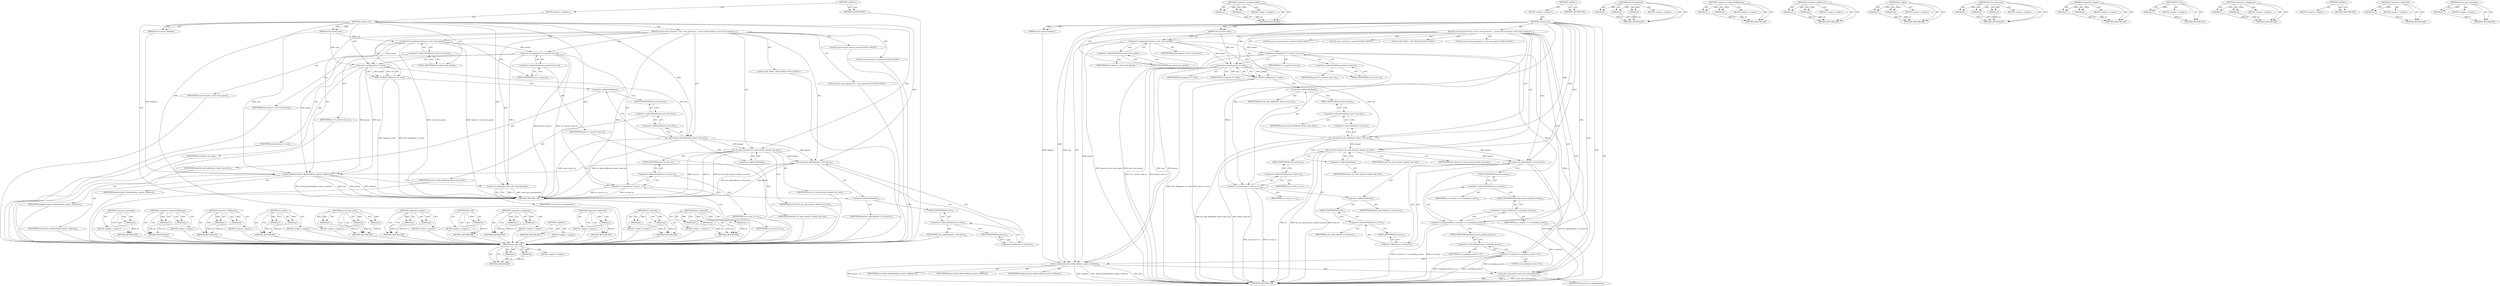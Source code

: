 digraph "touch_mnt_namespace" {
vulnerable_101 [label=<(METHOD,list_add_tail)>];
vulnerable_102 [label=<(PARAM,p1)>];
vulnerable_103 [label=<(PARAM,p2)>];
vulnerable_104 [label=<(BLOCK,&lt;empty&gt;,&lt;empty&gt;)>];
vulnerable_105 [label=<(METHOD_RETURN,ANY)>];
vulnerable_126 [label=<(METHOD,attach_shadowed)>];
vulnerable_127 [label=<(PARAM,p1)>];
vulnerable_128 [label=<(PARAM,p2)>];
vulnerable_129 [label=<(PARAM,p3)>];
vulnerable_130 [label=<(BLOCK,&lt;empty&gt;,&lt;empty&gt;)>];
vulnerable_131 [label=<(METHOD_RETURN,ANY)>];
vulnerable_6 [label=<(METHOD,&lt;global&gt;)<SUB>1</SUB>>];
vulnerable_7 [label=<(BLOCK,&lt;empty&gt;,&lt;empty&gt;)<SUB>1</SUB>>];
vulnerable_8 [label=<(METHOD,commit_tree)<SUB>1</SUB>>];
vulnerable_9 [label=<(PARAM,struct mount *mnt)<SUB>1</SUB>>];
vulnerable_10 [label=<(PARAM,struct mount *shadows)<SUB>1</SUB>>];
vulnerable_11 [label=<(BLOCK,{
	struct mount *parent = mnt-&gt;mnt_parent;
	str...,{
	struct mount *parent = mnt-&gt;mnt_parent;
	str...)<SUB>2</SUB>>];
vulnerable_12 [label="<(LOCAL,struct mount* parent: mount*)<SUB>3</SUB>>"];
vulnerable_13 [label=<(&lt;operator&gt;.assignment,*parent = mnt-&gt;mnt_parent)<SUB>3</SUB>>];
vulnerable_14 [label=<(IDENTIFIER,parent,*parent = mnt-&gt;mnt_parent)<SUB>3</SUB>>];
vulnerable_15 [label=<(&lt;operator&gt;.indirectFieldAccess,mnt-&gt;mnt_parent)<SUB>3</SUB>>];
vulnerable_16 [label=<(IDENTIFIER,mnt,*parent = mnt-&gt;mnt_parent)<SUB>3</SUB>>];
vulnerable_17 [label=<(FIELD_IDENTIFIER,mnt_parent,mnt_parent)<SUB>3</SUB>>];
vulnerable_18 [label="<(LOCAL,struct mount* m: mount*)<SUB>4</SUB>>"];
vulnerable_19 [label="<(LOCAL,LIST_HEAD : LIST_HEAD)<SUB>5</SUB>>"];
vulnerable_20 [label="<(LOCAL,struct mnt_namespace* n: mnt_namespace*)<SUB>6</SUB>>"];
vulnerable_21 [label=<(&lt;operator&gt;.assignment,*n = parent-&gt;mnt_ns)<SUB>6</SUB>>];
vulnerable_22 [label=<(IDENTIFIER,n,*n = parent-&gt;mnt_ns)<SUB>6</SUB>>];
vulnerable_23 [label=<(&lt;operator&gt;.indirectFieldAccess,parent-&gt;mnt_ns)<SUB>6</SUB>>];
vulnerable_24 [label=<(IDENTIFIER,parent,*n = parent-&gt;mnt_ns)<SUB>6</SUB>>];
vulnerable_25 [label=<(FIELD_IDENTIFIER,mnt_ns,mnt_ns)<SUB>6</SUB>>];
vulnerable_26 [label=<(BUG_ON,BUG_ON(parent == mnt))<SUB>8</SUB>>];
vulnerable_27 [label=<(&lt;operator&gt;.equals,parent == mnt)<SUB>8</SUB>>];
vulnerable_28 [label=<(IDENTIFIER,parent,parent == mnt)<SUB>8</SUB>>];
vulnerable_29 [label=<(IDENTIFIER,mnt,parent == mnt)<SUB>8</SUB>>];
vulnerable_30 [label=<(list_add_tail,list_add_tail(&amp;head, &amp;mnt-&gt;mnt_list))<SUB>10</SUB>>];
vulnerable_31 [label=<(&lt;operator&gt;.addressOf,&amp;head)<SUB>10</SUB>>];
vulnerable_32 [label=<(IDENTIFIER,head,list_add_tail(&amp;head, &amp;mnt-&gt;mnt_list))<SUB>10</SUB>>];
vulnerable_33 [label=<(&lt;operator&gt;.addressOf,&amp;mnt-&gt;mnt_list)<SUB>10</SUB>>];
vulnerable_34 [label=<(&lt;operator&gt;.indirectFieldAccess,mnt-&gt;mnt_list)<SUB>10</SUB>>];
vulnerable_35 [label=<(IDENTIFIER,mnt,list_add_tail(&amp;head, &amp;mnt-&gt;mnt_list))<SUB>10</SUB>>];
vulnerable_36 [label=<(FIELD_IDENTIFIER,mnt_list,mnt_list)<SUB>10</SUB>>];
vulnerable_37 [label=<(list_for_each_entry,list_for_each_entry(m, &amp;head, mnt_list))<SUB>11</SUB>>];
vulnerable_38 [label=<(IDENTIFIER,m,list_for_each_entry(m, &amp;head, mnt_list))<SUB>11</SUB>>];
vulnerable_39 [label=<(&lt;operator&gt;.addressOf,&amp;head)<SUB>11</SUB>>];
vulnerable_40 [label=<(IDENTIFIER,head,list_for_each_entry(m, &amp;head, mnt_list))<SUB>11</SUB>>];
vulnerable_41 [label=<(IDENTIFIER,mnt_list,list_for_each_entry(m, &amp;head, mnt_list))<SUB>11</SUB>>];
vulnerable_42 [label=<(&lt;operator&gt;.assignment,m-&gt;mnt_ns = n)<SUB>12</SUB>>];
vulnerable_43 [label=<(&lt;operator&gt;.indirectFieldAccess,m-&gt;mnt_ns)<SUB>12</SUB>>];
vulnerable_44 [label=<(IDENTIFIER,m,m-&gt;mnt_ns = n)<SUB>12</SUB>>];
vulnerable_45 [label=<(FIELD_IDENTIFIER,mnt_ns,mnt_ns)<SUB>12</SUB>>];
vulnerable_46 [label=<(IDENTIFIER,n,m-&gt;mnt_ns = n)<SUB>12</SUB>>];
vulnerable_47 [label=<(list_splice,list_splice(&amp;head, n-&gt;list.prev))<SUB>14</SUB>>];
vulnerable_48 [label=<(&lt;operator&gt;.addressOf,&amp;head)<SUB>14</SUB>>];
vulnerable_49 [label=<(IDENTIFIER,head,list_splice(&amp;head, n-&gt;list.prev))<SUB>14</SUB>>];
vulnerable_50 [label=<(&lt;operator&gt;.fieldAccess,n-&gt;list.prev)<SUB>14</SUB>>];
vulnerable_51 [label=<(&lt;operator&gt;.indirectFieldAccess,n-&gt;list)<SUB>14</SUB>>];
vulnerable_52 [label=<(IDENTIFIER,n,list_splice(&amp;head, n-&gt;list.prev))<SUB>14</SUB>>];
vulnerable_53 [label=<(FIELD_IDENTIFIER,list,list)<SUB>14</SUB>>];
vulnerable_54 [label=<(FIELD_IDENTIFIER,prev,prev)<SUB>14</SUB>>];
vulnerable_55 [label=<(attach_shadowed,attach_shadowed(mnt, parent, shadows))<SUB>16</SUB>>];
vulnerable_56 [label=<(IDENTIFIER,mnt,attach_shadowed(mnt, parent, shadows))<SUB>16</SUB>>];
vulnerable_57 [label=<(IDENTIFIER,parent,attach_shadowed(mnt, parent, shadows))<SUB>16</SUB>>];
vulnerable_58 [label=<(IDENTIFIER,shadows,attach_shadowed(mnt, parent, shadows))<SUB>16</SUB>>];
vulnerable_59 [label=<(touch_mnt_namespace,touch_mnt_namespace(n))<SUB>17</SUB>>];
vulnerable_60 [label=<(IDENTIFIER,n,touch_mnt_namespace(n))<SUB>17</SUB>>];
vulnerable_61 [label=<(METHOD_RETURN,void)<SUB>1</SUB>>];
vulnerable_63 [label=<(METHOD_RETURN,ANY)<SUB>1</SUB>>];
vulnerable_132 [label=<(METHOD,touch_mnt_namespace)>];
vulnerable_133 [label=<(PARAM,p1)>];
vulnerable_134 [label=<(BLOCK,&lt;empty&gt;,&lt;empty&gt;)>];
vulnerable_135 [label=<(METHOD_RETURN,ANY)>];
vulnerable_87 [label=<(METHOD,&lt;operator&gt;.indirectFieldAccess)>];
vulnerable_88 [label=<(PARAM,p1)>];
vulnerable_89 [label=<(PARAM,p2)>];
vulnerable_90 [label=<(BLOCK,&lt;empty&gt;,&lt;empty&gt;)>];
vulnerable_91 [label=<(METHOD_RETURN,ANY)>];
vulnerable_121 [label=<(METHOD,&lt;operator&gt;.fieldAccess)>];
vulnerable_122 [label=<(PARAM,p1)>];
vulnerable_123 [label=<(PARAM,p2)>];
vulnerable_124 [label=<(BLOCK,&lt;empty&gt;,&lt;empty&gt;)>];
vulnerable_125 [label=<(METHOD_RETURN,ANY)>];
vulnerable_116 [label=<(METHOD,list_splice)>];
vulnerable_117 [label=<(PARAM,p1)>];
vulnerable_118 [label=<(PARAM,p2)>];
vulnerable_119 [label=<(BLOCK,&lt;empty&gt;,&lt;empty&gt;)>];
vulnerable_120 [label=<(METHOD_RETURN,ANY)>];
vulnerable_110 [label=<(METHOD,list_for_each_entry)>];
vulnerable_111 [label=<(PARAM,p1)>];
vulnerable_112 [label=<(PARAM,p2)>];
vulnerable_113 [label=<(PARAM,p3)>];
vulnerable_114 [label=<(BLOCK,&lt;empty&gt;,&lt;empty&gt;)>];
vulnerable_115 [label=<(METHOD_RETURN,ANY)>];
vulnerable_96 [label=<(METHOD,&lt;operator&gt;.equals)>];
vulnerable_97 [label=<(PARAM,p1)>];
vulnerable_98 [label=<(PARAM,p2)>];
vulnerable_99 [label=<(BLOCK,&lt;empty&gt;,&lt;empty&gt;)>];
vulnerable_100 [label=<(METHOD_RETURN,ANY)>];
vulnerable_92 [label=<(METHOD,BUG_ON)>];
vulnerable_93 [label=<(PARAM,p1)>];
vulnerable_94 [label=<(BLOCK,&lt;empty&gt;,&lt;empty&gt;)>];
vulnerable_95 [label=<(METHOD_RETURN,ANY)>];
vulnerable_82 [label=<(METHOD,&lt;operator&gt;.assignment)>];
vulnerable_83 [label=<(PARAM,p1)>];
vulnerable_84 [label=<(PARAM,p2)>];
vulnerable_85 [label=<(BLOCK,&lt;empty&gt;,&lt;empty&gt;)>];
vulnerable_86 [label=<(METHOD_RETURN,ANY)>];
vulnerable_76 [label=<(METHOD,&lt;global&gt;)<SUB>1</SUB>>];
vulnerable_77 [label=<(BLOCK,&lt;empty&gt;,&lt;empty&gt;)>];
vulnerable_78 [label=<(METHOD_RETURN,ANY)>];
vulnerable_106 [label=<(METHOD,&lt;operator&gt;.addressOf)>];
vulnerable_107 [label=<(PARAM,p1)>];
vulnerable_108 [label=<(BLOCK,&lt;empty&gt;,&lt;empty&gt;)>];
vulnerable_109 [label=<(METHOD_RETURN,ANY)>];
fixed_115 [label=<(METHOD,list_add_tail)>];
fixed_116 [label=<(PARAM,p1)>];
fixed_117 [label=<(PARAM,p2)>];
fixed_118 [label=<(BLOCK,&lt;empty&gt;,&lt;empty&gt;)>];
fixed_119 [label=<(METHOD_RETURN,ANY)>];
fixed_140 [label=<(METHOD,&lt;operator&gt;.assignmentPlus)>];
fixed_141 [label=<(PARAM,p1)>];
fixed_142 [label=<(PARAM,p2)>];
fixed_143 [label=<(BLOCK,&lt;empty&gt;,&lt;empty&gt;)>];
fixed_144 [label=<(METHOD_RETURN,ANY)>];
fixed_6 [label=<(METHOD,&lt;global&gt;)<SUB>1</SUB>>];
fixed_7 [label=<(BLOCK,&lt;empty&gt;,&lt;empty&gt;)<SUB>1</SUB>>];
fixed_8 [label=<(METHOD,commit_tree)<SUB>1</SUB>>];
fixed_9 [label=<(PARAM,struct mount *mnt)<SUB>1</SUB>>];
fixed_10 [label=<(PARAM,struct mount *shadows)<SUB>1</SUB>>];
fixed_11 [label=<(BLOCK,{
	struct mount *parent = mnt-&gt;mnt_parent;
	str...,{
	struct mount *parent = mnt-&gt;mnt_parent;
	str...)<SUB>2</SUB>>];
fixed_12 [label="<(LOCAL,struct mount* parent: mount*)<SUB>3</SUB>>"];
fixed_13 [label=<(&lt;operator&gt;.assignment,*parent = mnt-&gt;mnt_parent)<SUB>3</SUB>>];
fixed_14 [label=<(IDENTIFIER,parent,*parent = mnt-&gt;mnt_parent)<SUB>3</SUB>>];
fixed_15 [label=<(&lt;operator&gt;.indirectFieldAccess,mnt-&gt;mnt_parent)<SUB>3</SUB>>];
fixed_16 [label=<(IDENTIFIER,mnt,*parent = mnt-&gt;mnt_parent)<SUB>3</SUB>>];
fixed_17 [label=<(FIELD_IDENTIFIER,mnt_parent,mnt_parent)<SUB>3</SUB>>];
fixed_18 [label="<(LOCAL,struct mount* m: mount*)<SUB>4</SUB>>"];
fixed_19 [label="<(LOCAL,LIST_HEAD : LIST_HEAD)<SUB>5</SUB>>"];
fixed_20 [label="<(LOCAL,struct mnt_namespace* n: mnt_namespace*)<SUB>6</SUB>>"];
fixed_21 [label=<(&lt;operator&gt;.assignment,*n = parent-&gt;mnt_ns)<SUB>6</SUB>>];
fixed_22 [label=<(IDENTIFIER,n,*n = parent-&gt;mnt_ns)<SUB>6</SUB>>];
fixed_23 [label=<(&lt;operator&gt;.indirectFieldAccess,parent-&gt;mnt_ns)<SUB>6</SUB>>];
fixed_24 [label=<(IDENTIFIER,parent,*n = parent-&gt;mnt_ns)<SUB>6</SUB>>];
fixed_25 [label=<(FIELD_IDENTIFIER,mnt_ns,mnt_ns)<SUB>6</SUB>>];
fixed_26 [label=<(BUG_ON,BUG_ON(parent == mnt))<SUB>8</SUB>>];
fixed_27 [label=<(&lt;operator&gt;.equals,parent == mnt)<SUB>8</SUB>>];
fixed_28 [label=<(IDENTIFIER,parent,parent == mnt)<SUB>8</SUB>>];
fixed_29 [label=<(IDENTIFIER,mnt,parent == mnt)<SUB>8</SUB>>];
fixed_30 [label=<(list_add_tail,list_add_tail(&amp;head, &amp;mnt-&gt;mnt_list))<SUB>10</SUB>>];
fixed_31 [label=<(&lt;operator&gt;.addressOf,&amp;head)<SUB>10</SUB>>];
fixed_32 [label=<(IDENTIFIER,head,list_add_tail(&amp;head, &amp;mnt-&gt;mnt_list))<SUB>10</SUB>>];
fixed_33 [label=<(&lt;operator&gt;.addressOf,&amp;mnt-&gt;mnt_list)<SUB>10</SUB>>];
fixed_34 [label=<(&lt;operator&gt;.indirectFieldAccess,mnt-&gt;mnt_list)<SUB>10</SUB>>];
fixed_35 [label=<(IDENTIFIER,mnt,list_add_tail(&amp;head, &amp;mnt-&gt;mnt_list))<SUB>10</SUB>>];
fixed_36 [label=<(FIELD_IDENTIFIER,mnt_list,mnt_list)<SUB>10</SUB>>];
fixed_37 [label=<(list_for_each_entry,list_for_each_entry(m, &amp;head, mnt_list))<SUB>11</SUB>>];
fixed_38 [label=<(IDENTIFIER,m,list_for_each_entry(m, &amp;head, mnt_list))<SUB>11</SUB>>];
fixed_39 [label=<(&lt;operator&gt;.addressOf,&amp;head)<SUB>11</SUB>>];
fixed_40 [label=<(IDENTIFIER,head,list_for_each_entry(m, &amp;head, mnt_list))<SUB>11</SUB>>];
fixed_41 [label=<(IDENTIFIER,mnt_list,list_for_each_entry(m, &amp;head, mnt_list))<SUB>11</SUB>>];
fixed_42 [label=<(&lt;operator&gt;.assignment,m-&gt;mnt_ns = n)<SUB>12</SUB>>];
fixed_43 [label=<(&lt;operator&gt;.indirectFieldAccess,m-&gt;mnt_ns)<SUB>12</SUB>>];
fixed_44 [label=<(IDENTIFIER,m,m-&gt;mnt_ns = n)<SUB>12</SUB>>];
fixed_45 [label=<(FIELD_IDENTIFIER,mnt_ns,mnt_ns)<SUB>12</SUB>>];
fixed_46 [label=<(IDENTIFIER,n,m-&gt;mnt_ns = n)<SUB>12</SUB>>];
fixed_47 [label=<(list_splice,list_splice(&amp;head, n-&gt;list.prev))<SUB>14</SUB>>];
fixed_48 [label=<(&lt;operator&gt;.addressOf,&amp;head)<SUB>14</SUB>>];
fixed_49 [label=<(IDENTIFIER,head,list_splice(&amp;head, n-&gt;list.prev))<SUB>14</SUB>>];
fixed_50 [label=<(&lt;operator&gt;.fieldAccess,n-&gt;list.prev)<SUB>14</SUB>>];
fixed_51 [label=<(&lt;operator&gt;.indirectFieldAccess,n-&gt;list)<SUB>14</SUB>>];
fixed_52 [label=<(IDENTIFIER,n,list_splice(&amp;head, n-&gt;list.prev))<SUB>14</SUB>>];
fixed_53 [label=<(FIELD_IDENTIFIER,list,list)<SUB>14</SUB>>];
fixed_54 [label=<(FIELD_IDENTIFIER,prev,prev)<SUB>14</SUB>>];
fixed_55 [label=<(&lt;operator&gt;.assignmentPlus,n-&gt;mounts += n-&gt;pending_mounts)<SUB>16</SUB>>];
fixed_56 [label=<(&lt;operator&gt;.indirectFieldAccess,n-&gt;mounts)<SUB>16</SUB>>];
fixed_57 [label=<(IDENTIFIER,n,n-&gt;mounts += n-&gt;pending_mounts)<SUB>16</SUB>>];
fixed_58 [label=<(FIELD_IDENTIFIER,mounts,mounts)<SUB>16</SUB>>];
fixed_59 [label=<(&lt;operator&gt;.indirectFieldAccess,n-&gt;pending_mounts)<SUB>16</SUB>>];
fixed_60 [label=<(IDENTIFIER,n,n-&gt;mounts += n-&gt;pending_mounts)<SUB>16</SUB>>];
fixed_61 [label=<(FIELD_IDENTIFIER,pending_mounts,pending_mounts)<SUB>16</SUB>>];
fixed_62 [label=<(&lt;operator&gt;.assignment,n-&gt;pending_mounts = 0)<SUB>17</SUB>>];
fixed_63 [label=<(&lt;operator&gt;.indirectFieldAccess,n-&gt;pending_mounts)<SUB>17</SUB>>];
fixed_64 [label=<(IDENTIFIER,n,n-&gt;pending_mounts = 0)<SUB>17</SUB>>];
fixed_65 [label=<(FIELD_IDENTIFIER,pending_mounts,pending_mounts)<SUB>17</SUB>>];
fixed_66 [label=<(LITERAL,0,n-&gt;pending_mounts = 0)<SUB>17</SUB>>];
fixed_67 [label=<(attach_shadowed,attach_shadowed(mnt, parent, shadows))<SUB>19</SUB>>];
fixed_68 [label=<(IDENTIFIER,mnt,attach_shadowed(mnt, parent, shadows))<SUB>19</SUB>>];
fixed_69 [label=<(IDENTIFIER,parent,attach_shadowed(mnt, parent, shadows))<SUB>19</SUB>>];
fixed_70 [label=<(IDENTIFIER,shadows,attach_shadowed(mnt, parent, shadows))<SUB>19</SUB>>];
fixed_71 [label=<(touch_mnt_namespace,touch_mnt_namespace(n))<SUB>20</SUB>>];
fixed_72 [label=<(IDENTIFIER,n,touch_mnt_namespace(n))<SUB>20</SUB>>];
fixed_73 [label=<(METHOD_RETURN,void)<SUB>1</SUB>>];
fixed_75 [label=<(METHOD_RETURN,ANY)<SUB>1</SUB>>];
fixed_145 [label=<(METHOD,attach_shadowed)>];
fixed_146 [label=<(PARAM,p1)>];
fixed_147 [label=<(PARAM,p2)>];
fixed_148 [label=<(PARAM,p3)>];
fixed_149 [label=<(BLOCK,&lt;empty&gt;,&lt;empty&gt;)>];
fixed_150 [label=<(METHOD_RETURN,ANY)>];
fixed_101 [label=<(METHOD,&lt;operator&gt;.indirectFieldAccess)>];
fixed_102 [label=<(PARAM,p1)>];
fixed_103 [label=<(PARAM,p2)>];
fixed_104 [label=<(BLOCK,&lt;empty&gt;,&lt;empty&gt;)>];
fixed_105 [label=<(METHOD_RETURN,ANY)>];
fixed_135 [label=<(METHOD,&lt;operator&gt;.fieldAccess)>];
fixed_136 [label=<(PARAM,p1)>];
fixed_137 [label=<(PARAM,p2)>];
fixed_138 [label=<(BLOCK,&lt;empty&gt;,&lt;empty&gt;)>];
fixed_139 [label=<(METHOD_RETURN,ANY)>];
fixed_130 [label=<(METHOD,list_splice)>];
fixed_131 [label=<(PARAM,p1)>];
fixed_132 [label=<(PARAM,p2)>];
fixed_133 [label=<(BLOCK,&lt;empty&gt;,&lt;empty&gt;)>];
fixed_134 [label=<(METHOD_RETURN,ANY)>];
fixed_124 [label=<(METHOD,list_for_each_entry)>];
fixed_125 [label=<(PARAM,p1)>];
fixed_126 [label=<(PARAM,p2)>];
fixed_127 [label=<(PARAM,p3)>];
fixed_128 [label=<(BLOCK,&lt;empty&gt;,&lt;empty&gt;)>];
fixed_129 [label=<(METHOD_RETURN,ANY)>];
fixed_110 [label=<(METHOD,&lt;operator&gt;.equals)>];
fixed_111 [label=<(PARAM,p1)>];
fixed_112 [label=<(PARAM,p2)>];
fixed_113 [label=<(BLOCK,&lt;empty&gt;,&lt;empty&gt;)>];
fixed_114 [label=<(METHOD_RETURN,ANY)>];
fixed_106 [label=<(METHOD,BUG_ON)>];
fixed_107 [label=<(PARAM,p1)>];
fixed_108 [label=<(BLOCK,&lt;empty&gt;,&lt;empty&gt;)>];
fixed_109 [label=<(METHOD_RETURN,ANY)>];
fixed_96 [label=<(METHOD,&lt;operator&gt;.assignment)>];
fixed_97 [label=<(PARAM,p1)>];
fixed_98 [label=<(PARAM,p2)>];
fixed_99 [label=<(BLOCK,&lt;empty&gt;,&lt;empty&gt;)>];
fixed_100 [label=<(METHOD_RETURN,ANY)>];
fixed_90 [label=<(METHOD,&lt;global&gt;)<SUB>1</SUB>>];
fixed_91 [label=<(BLOCK,&lt;empty&gt;,&lt;empty&gt;)>];
fixed_92 [label=<(METHOD_RETURN,ANY)>];
fixed_120 [label=<(METHOD,&lt;operator&gt;.addressOf)>];
fixed_121 [label=<(PARAM,p1)>];
fixed_122 [label=<(BLOCK,&lt;empty&gt;,&lt;empty&gt;)>];
fixed_123 [label=<(METHOD_RETURN,ANY)>];
fixed_151 [label=<(METHOD,touch_mnt_namespace)>];
fixed_152 [label=<(PARAM,p1)>];
fixed_153 [label=<(BLOCK,&lt;empty&gt;,&lt;empty&gt;)>];
fixed_154 [label=<(METHOD_RETURN,ANY)>];
vulnerable_101 -> vulnerable_102  [key=0, label="AST: "];
vulnerable_101 -> vulnerable_102  [key=1, label="DDG: "];
vulnerable_101 -> vulnerable_104  [key=0, label="AST: "];
vulnerable_101 -> vulnerable_103  [key=0, label="AST: "];
vulnerable_101 -> vulnerable_103  [key=1, label="DDG: "];
vulnerable_101 -> vulnerable_105  [key=0, label="AST: "];
vulnerable_101 -> vulnerable_105  [key=1, label="CFG: "];
vulnerable_102 -> vulnerable_105  [key=0, label="DDG: p1"];
vulnerable_103 -> vulnerable_105  [key=0, label="DDG: p2"];
vulnerable_104 -> fixed_115  [key=0];
vulnerable_105 -> fixed_115  [key=0];
vulnerable_126 -> vulnerable_127  [key=0, label="AST: "];
vulnerable_126 -> vulnerable_127  [key=1, label="DDG: "];
vulnerable_126 -> vulnerable_130  [key=0, label="AST: "];
vulnerable_126 -> vulnerable_128  [key=0, label="AST: "];
vulnerable_126 -> vulnerable_128  [key=1, label="DDG: "];
vulnerable_126 -> vulnerable_131  [key=0, label="AST: "];
vulnerable_126 -> vulnerable_131  [key=1, label="CFG: "];
vulnerable_126 -> vulnerable_129  [key=0, label="AST: "];
vulnerable_126 -> vulnerable_129  [key=1, label="DDG: "];
vulnerable_127 -> vulnerable_131  [key=0, label="DDG: p1"];
vulnerable_128 -> vulnerable_131  [key=0, label="DDG: p2"];
vulnerable_129 -> vulnerable_131  [key=0, label="DDG: p3"];
vulnerable_130 -> fixed_115  [key=0];
vulnerable_131 -> fixed_115  [key=0];
vulnerable_6 -> vulnerable_7  [key=0, label="AST: "];
vulnerable_6 -> vulnerable_63  [key=0, label="AST: "];
vulnerable_6 -> vulnerable_63  [key=1, label="CFG: "];
vulnerable_7 -> vulnerable_8  [key=0, label="AST: "];
vulnerable_8 -> vulnerable_9  [key=0, label="AST: "];
vulnerable_8 -> vulnerable_9  [key=1, label="DDG: "];
vulnerable_8 -> vulnerable_10  [key=0, label="AST: "];
vulnerable_8 -> vulnerable_10  [key=1, label="DDG: "];
vulnerable_8 -> vulnerable_11  [key=0, label="AST: "];
vulnerable_8 -> vulnerable_61  [key=0, label="AST: "];
vulnerable_8 -> vulnerable_17  [key=0, label="CFG: "];
vulnerable_8 -> vulnerable_42  [key=0, label="DDG: "];
vulnerable_8 -> vulnerable_30  [key=0, label="DDG: "];
vulnerable_8 -> vulnerable_37  [key=0, label="DDG: "];
vulnerable_8 -> vulnerable_47  [key=0, label="DDG: "];
vulnerable_8 -> vulnerable_55  [key=0, label="DDG: "];
vulnerable_8 -> vulnerable_59  [key=0, label="DDG: "];
vulnerable_8 -> vulnerable_27  [key=0, label="DDG: "];
vulnerable_9 -> vulnerable_13  [key=0, label="DDG: mnt"];
vulnerable_9 -> vulnerable_55  [key=0, label="DDG: mnt"];
vulnerable_9 -> vulnerable_27  [key=0, label="DDG: mnt"];
vulnerable_10 -> vulnerable_55  [key=0, label="DDG: shadows"];
vulnerable_11 -> vulnerable_12  [key=0, label="AST: "];
vulnerable_11 -> vulnerable_13  [key=0, label="AST: "];
vulnerable_11 -> vulnerable_18  [key=0, label="AST: "];
vulnerable_11 -> vulnerable_19  [key=0, label="AST: "];
vulnerable_11 -> vulnerable_20  [key=0, label="AST: "];
vulnerable_11 -> vulnerable_21  [key=0, label="AST: "];
vulnerable_11 -> vulnerable_26  [key=0, label="AST: "];
vulnerable_11 -> vulnerable_30  [key=0, label="AST: "];
vulnerable_11 -> vulnerable_37  [key=0, label="AST: "];
vulnerable_11 -> vulnerable_42  [key=0, label="AST: "];
vulnerable_11 -> vulnerable_47  [key=0, label="AST: "];
vulnerable_11 -> vulnerable_55  [key=0, label="AST: "];
vulnerable_11 -> vulnerable_59  [key=0, label="AST: "];
vulnerable_12 -> fixed_115  [key=0];
vulnerable_13 -> vulnerable_14  [key=0, label="AST: "];
vulnerable_13 -> vulnerable_15  [key=0, label="AST: "];
vulnerable_13 -> vulnerable_25  [key=0, label="CFG: "];
vulnerable_13 -> vulnerable_61  [key=0, label="DDG: mnt-&gt;mnt_parent"];
vulnerable_13 -> vulnerable_61  [key=1, label="DDG: *parent = mnt-&gt;mnt_parent"];
vulnerable_13 -> vulnerable_21  [key=0, label="DDG: parent"];
vulnerable_13 -> vulnerable_55  [key=0, label="DDG: parent"];
vulnerable_13 -> vulnerable_27  [key=0, label="DDG: parent"];
vulnerable_14 -> fixed_115  [key=0];
vulnerable_15 -> vulnerable_16  [key=0, label="AST: "];
vulnerable_15 -> vulnerable_17  [key=0, label="AST: "];
vulnerable_15 -> vulnerable_13  [key=0, label="CFG: "];
vulnerable_16 -> fixed_115  [key=0];
vulnerable_17 -> vulnerable_15  [key=0, label="CFG: "];
vulnerable_18 -> fixed_115  [key=0];
vulnerable_19 -> fixed_115  [key=0];
vulnerable_20 -> fixed_115  [key=0];
vulnerable_21 -> vulnerable_22  [key=0, label="AST: "];
vulnerable_21 -> vulnerable_23  [key=0, label="AST: "];
vulnerable_21 -> vulnerable_27  [key=0, label="CFG: "];
vulnerable_21 -> vulnerable_61  [key=0, label="DDG: parent-&gt;mnt_ns"];
vulnerable_21 -> vulnerable_61  [key=1, label="DDG: *n = parent-&gt;mnt_ns"];
vulnerable_21 -> vulnerable_42  [key=0, label="DDG: n"];
vulnerable_21 -> vulnerable_59  [key=0, label="DDG: n"];
vulnerable_22 -> fixed_115  [key=0];
vulnerable_23 -> vulnerable_24  [key=0, label="AST: "];
vulnerable_23 -> vulnerable_25  [key=0, label="AST: "];
vulnerable_23 -> vulnerable_21  [key=0, label="CFG: "];
vulnerable_24 -> fixed_115  [key=0];
vulnerable_25 -> vulnerable_23  [key=0, label="CFG: "];
vulnerable_26 -> vulnerable_27  [key=0, label="AST: "];
vulnerable_26 -> vulnerable_31  [key=0, label="CFG: "];
vulnerable_26 -> vulnerable_61  [key=0, label="DDG: parent == mnt"];
vulnerable_26 -> vulnerable_61  [key=1, label="DDG: BUG_ON(parent == mnt)"];
vulnerable_27 -> vulnerable_28  [key=0, label="AST: "];
vulnerable_27 -> vulnerable_29  [key=0, label="AST: "];
vulnerable_27 -> vulnerable_26  [key=0, label="CFG: "];
vulnerable_27 -> vulnerable_26  [key=1, label="DDG: parent"];
vulnerable_27 -> vulnerable_26  [key=2, label="DDG: mnt"];
vulnerable_27 -> vulnerable_30  [key=0, label="DDG: mnt"];
vulnerable_27 -> vulnerable_55  [key=0, label="DDG: mnt"];
vulnerable_27 -> vulnerable_55  [key=1, label="DDG: parent"];
vulnerable_28 -> fixed_115  [key=0];
vulnerable_29 -> fixed_115  [key=0];
vulnerable_30 -> vulnerable_31  [key=0, label="AST: "];
vulnerable_30 -> vulnerable_33  [key=0, label="AST: "];
vulnerable_30 -> vulnerable_39  [key=0, label="CFG: "];
vulnerable_30 -> vulnerable_61  [key=0, label="DDG: &amp;mnt-&gt;mnt_list"];
vulnerable_30 -> vulnerable_61  [key=1, label="DDG: list_add_tail(&amp;head, &amp;mnt-&gt;mnt_list)"];
vulnerable_30 -> vulnerable_37  [key=0, label="DDG: &amp;head"];
vulnerable_30 -> vulnerable_47  [key=0, label="DDG: &amp;head"];
vulnerable_31 -> vulnerable_32  [key=0, label="AST: "];
vulnerable_31 -> vulnerable_36  [key=0, label="CFG: "];
vulnerable_32 -> fixed_115  [key=0];
vulnerable_33 -> vulnerable_34  [key=0, label="AST: "];
vulnerable_33 -> vulnerable_30  [key=0, label="CFG: "];
vulnerable_34 -> vulnerable_35  [key=0, label="AST: "];
vulnerable_34 -> vulnerable_36  [key=0, label="AST: "];
vulnerable_34 -> vulnerable_33  [key=0, label="CFG: "];
vulnerable_35 -> fixed_115  [key=0];
vulnerable_36 -> vulnerable_34  [key=0, label="CFG: "];
vulnerable_37 -> vulnerable_38  [key=0, label="AST: "];
vulnerable_37 -> vulnerable_39  [key=0, label="AST: "];
vulnerable_37 -> vulnerable_41  [key=0, label="AST: "];
vulnerable_37 -> vulnerable_45  [key=0, label="CFG: "];
vulnerable_37 -> vulnerable_61  [key=0, label="DDG: m"];
vulnerable_37 -> vulnerable_61  [key=1, label="DDG: list_for_each_entry(m, &amp;head, mnt_list)"];
vulnerable_37 -> vulnerable_61  [key=2, label="DDG: mnt_list"];
vulnerable_37 -> vulnerable_47  [key=0, label="DDG: &amp;head"];
vulnerable_38 -> fixed_115  [key=0];
vulnerable_39 -> vulnerable_40  [key=0, label="AST: "];
vulnerable_39 -> vulnerable_37  [key=0, label="CFG: "];
vulnerable_40 -> fixed_115  [key=0];
vulnerable_41 -> fixed_115  [key=0];
vulnerable_42 -> vulnerable_43  [key=0, label="AST: "];
vulnerable_42 -> vulnerable_46  [key=0, label="AST: "];
vulnerable_42 -> vulnerable_48  [key=0, label="CFG: "];
vulnerable_42 -> vulnerable_61  [key=0, label="DDG: m-&gt;mnt_ns"];
vulnerable_42 -> vulnerable_61  [key=1, label="DDG: m-&gt;mnt_ns = n"];
vulnerable_43 -> vulnerable_44  [key=0, label="AST: "];
vulnerable_43 -> vulnerable_45  [key=0, label="AST: "];
vulnerable_43 -> vulnerable_42  [key=0, label="CFG: "];
vulnerable_44 -> fixed_115  [key=0];
vulnerable_45 -> vulnerable_43  [key=0, label="CFG: "];
vulnerable_46 -> fixed_115  [key=0];
vulnerable_47 -> vulnerable_48  [key=0, label="AST: "];
vulnerable_47 -> vulnerable_50  [key=0, label="AST: "];
vulnerable_47 -> vulnerable_55  [key=0, label="CFG: "];
vulnerable_47 -> vulnerable_61  [key=0, label="DDG: &amp;head"];
vulnerable_47 -> vulnerable_61  [key=1, label="DDG: list_splice(&amp;head, n-&gt;list.prev)"];
vulnerable_48 -> vulnerable_49  [key=0, label="AST: "];
vulnerable_48 -> vulnerable_53  [key=0, label="CFG: "];
vulnerable_49 -> fixed_115  [key=0];
vulnerable_50 -> vulnerable_51  [key=0, label="AST: "];
vulnerable_50 -> vulnerable_54  [key=0, label="AST: "];
vulnerable_50 -> vulnerable_47  [key=0, label="CFG: "];
vulnerable_51 -> vulnerable_52  [key=0, label="AST: "];
vulnerable_51 -> vulnerable_53  [key=0, label="AST: "];
vulnerable_51 -> vulnerable_54  [key=0, label="CFG: "];
vulnerable_52 -> fixed_115  [key=0];
vulnerable_53 -> vulnerable_51  [key=0, label="CFG: "];
vulnerable_54 -> vulnerable_50  [key=0, label="CFG: "];
vulnerable_55 -> vulnerable_56  [key=0, label="AST: "];
vulnerable_55 -> vulnerable_57  [key=0, label="AST: "];
vulnerable_55 -> vulnerable_58  [key=0, label="AST: "];
vulnerable_55 -> vulnerable_59  [key=0, label="CFG: "];
vulnerable_55 -> vulnerable_61  [key=0, label="DDG: mnt"];
vulnerable_55 -> vulnerable_61  [key=1, label="DDG: parent"];
vulnerable_55 -> vulnerable_61  [key=2, label="DDG: shadows"];
vulnerable_55 -> vulnerable_61  [key=3, label="DDG: attach_shadowed(mnt, parent, shadows)"];
vulnerable_56 -> fixed_115  [key=0];
vulnerable_57 -> fixed_115  [key=0];
vulnerable_58 -> fixed_115  [key=0];
vulnerable_59 -> vulnerable_60  [key=0, label="AST: "];
vulnerable_59 -> vulnerable_61  [key=0, label="CFG: "];
vulnerable_59 -> vulnerable_61  [key=1, label="DDG: n"];
vulnerable_59 -> vulnerable_61  [key=2, label="DDG: touch_mnt_namespace(n)"];
vulnerable_60 -> fixed_115  [key=0];
vulnerable_61 -> fixed_115  [key=0];
vulnerable_63 -> fixed_115  [key=0];
vulnerable_132 -> vulnerable_133  [key=0, label="AST: "];
vulnerable_132 -> vulnerable_133  [key=1, label="DDG: "];
vulnerable_132 -> vulnerable_134  [key=0, label="AST: "];
vulnerable_132 -> vulnerable_135  [key=0, label="AST: "];
vulnerable_132 -> vulnerable_135  [key=1, label="CFG: "];
vulnerable_133 -> vulnerable_135  [key=0, label="DDG: p1"];
vulnerable_134 -> fixed_115  [key=0];
vulnerable_135 -> fixed_115  [key=0];
vulnerable_87 -> vulnerable_88  [key=0, label="AST: "];
vulnerable_87 -> vulnerable_88  [key=1, label="DDG: "];
vulnerable_87 -> vulnerable_90  [key=0, label="AST: "];
vulnerable_87 -> vulnerable_89  [key=0, label="AST: "];
vulnerable_87 -> vulnerable_89  [key=1, label="DDG: "];
vulnerable_87 -> vulnerable_91  [key=0, label="AST: "];
vulnerable_87 -> vulnerable_91  [key=1, label="CFG: "];
vulnerable_88 -> vulnerable_91  [key=0, label="DDG: p1"];
vulnerable_89 -> vulnerable_91  [key=0, label="DDG: p2"];
vulnerable_90 -> fixed_115  [key=0];
vulnerable_91 -> fixed_115  [key=0];
vulnerable_121 -> vulnerable_122  [key=0, label="AST: "];
vulnerable_121 -> vulnerable_122  [key=1, label="DDG: "];
vulnerable_121 -> vulnerable_124  [key=0, label="AST: "];
vulnerable_121 -> vulnerable_123  [key=0, label="AST: "];
vulnerable_121 -> vulnerable_123  [key=1, label="DDG: "];
vulnerable_121 -> vulnerable_125  [key=0, label="AST: "];
vulnerable_121 -> vulnerable_125  [key=1, label="CFG: "];
vulnerable_122 -> vulnerable_125  [key=0, label="DDG: p1"];
vulnerable_123 -> vulnerable_125  [key=0, label="DDG: p2"];
vulnerable_124 -> fixed_115  [key=0];
vulnerable_125 -> fixed_115  [key=0];
vulnerable_116 -> vulnerable_117  [key=0, label="AST: "];
vulnerable_116 -> vulnerable_117  [key=1, label="DDG: "];
vulnerable_116 -> vulnerable_119  [key=0, label="AST: "];
vulnerable_116 -> vulnerable_118  [key=0, label="AST: "];
vulnerable_116 -> vulnerable_118  [key=1, label="DDG: "];
vulnerable_116 -> vulnerable_120  [key=0, label="AST: "];
vulnerable_116 -> vulnerable_120  [key=1, label="CFG: "];
vulnerable_117 -> vulnerable_120  [key=0, label="DDG: p1"];
vulnerable_118 -> vulnerable_120  [key=0, label="DDG: p2"];
vulnerable_119 -> fixed_115  [key=0];
vulnerable_120 -> fixed_115  [key=0];
vulnerable_110 -> vulnerable_111  [key=0, label="AST: "];
vulnerable_110 -> vulnerable_111  [key=1, label="DDG: "];
vulnerable_110 -> vulnerable_114  [key=0, label="AST: "];
vulnerable_110 -> vulnerable_112  [key=0, label="AST: "];
vulnerable_110 -> vulnerable_112  [key=1, label="DDG: "];
vulnerable_110 -> vulnerable_115  [key=0, label="AST: "];
vulnerable_110 -> vulnerable_115  [key=1, label="CFG: "];
vulnerable_110 -> vulnerable_113  [key=0, label="AST: "];
vulnerable_110 -> vulnerable_113  [key=1, label="DDG: "];
vulnerable_111 -> vulnerable_115  [key=0, label="DDG: p1"];
vulnerable_112 -> vulnerable_115  [key=0, label="DDG: p2"];
vulnerable_113 -> vulnerable_115  [key=0, label="DDG: p3"];
vulnerable_114 -> fixed_115  [key=0];
vulnerable_115 -> fixed_115  [key=0];
vulnerable_96 -> vulnerable_97  [key=0, label="AST: "];
vulnerable_96 -> vulnerable_97  [key=1, label="DDG: "];
vulnerable_96 -> vulnerable_99  [key=0, label="AST: "];
vulnerable_96 -> vulnerable_98  [key=0, label="AST: "];
vulnerable_96 -> vulnerable_98  [key=1, label="DDG: "];
vulnerable_96 -> vulnerable_100  [key=0, label="AST: "];
vulnerable_96 -> vulnerable_100  [key=1, label="CFG: "];
vulnerable_97 -> vulnerable_100  [key=0, label="DDG: p1"];
vulnerable_98 -> vulnerable_100  [key=0, label="DDG: p2"];
vulnerable_99 -> fixed_115  [key=0];
vulnerable_100 -> fixed_115  [key=0];
vulnerable_92 -> vulnerable_93  [key=0, label="AST: "];
vulnerable_92 -> vulnerable_93  [key=1, label="DDG: "];
vulnerable_92 -> vulnerable_94  [key=0, label="AST: "];
vulnerable_92 -> vulnerable_95  [key=0, label="AST: "];
vulnerable_92 -> vulnerable_95  [key=1, label="CFG: "];
vulnerable_93 -> vulnerable_95  [key=0, label="DDG: p1"];
vulnerable_94 -> fixed_115  [key=0];
vulnerable_95 -> fixed_115  [key=0];
vulnerable_82 -> vulnerable_83  [key=0, label="AST: "];
vulnerable_82 -> vulnerable_83  [key=1, label="DDG: "];
vulnerable_82 -> vulnerable_85  [key=0, label="AST: "];
vulnerable_82 -> vulnerable_84  [key=0, label="AST: "];
vulnerable_82 -> vulnerable_84  [key=1, label="DDG: "];
vulnerable_82 -> vulnerable_86  [key=0, label="AST: "];
vulnerable_82 -> vulnerable_86  [key=1, label="CFG: "];
vulnerable_83 -> vulnerable_86  [key=0, label="DDG: p1"];
vulnerable_84 -> vulnerable_86  [key=0, label="DDG: p2"];
vulnerable_85 -> fixed_115  [key=0];
vulnerable_86 -> fixed_115  [key=0];
vulnerable_76 -> vulnerable_77  [key=0, label="AST: "];
vulnerable_76 -> vulnerable_78  [key=0, label="AST: "];
vulnerable_76 -> vulnerable_78  [key=1, label="CFG: "];
vulnerable_77 -> fixed_115  [key=0];
vulnerable_78 -> fixed_115  [key=0];
vulnerable_106 -> vulnerable_107  [key=0, label="AST: "];
vulnerable_106 -> vulnerable_107  [key=1, label="DDG: "];
vulnerable_106 -> vulnerable_108  [key=0, label="AST: "];
vulnerable_106 -> vulnerable_109  [key=0, label="AST: "];
vulnerable_106 -> vulnerable_109  [key=1, label="CFG: "];
vulnerable_107 -> vulnerable_109  [key=0, label="DDG: p1"];
vulnerable_108 -> fixed_115  [key=0];
vulnerable_109 -> fixed_115  [key=0];
fixed_115 -> fixed_116  [key=0, label="AST: "];
fixed_115 -> fixed_116  [key=1, label="DDG: "];
fixed_115 -> fixed_118  [key=0, label="AST: "];
fixed_115 -> fixed_117  [key=0, label="AST: "];
fixed_115 -> fixed_117  [key=1, label="DDG: "];
fixed_115 -> fixed_119  [key=0, label="AST: "];
fixed_115 -> fixed_119  [key=1, label="CFG: "];
fixed_116 -> fixed_119  [key=0, label="DDG: p1"];
fixed_117 -> fixed_119  [key=0, label="DDG: p2"];
fixed_140 -> fixed_141  [key=0, label="AST: "];
fixed_140 -> fixed_141  [key=1, label="DDG: "];
fixed_140 -> fixed_143  [key=0, label="AST: "];
fixed_140 -> fixed_142  [key=0, label="AST: "];
fixed_140 -> fixed_142  [key=1, label="DDG: "];
fixed_140 -> fixed_144  [key=0, label="AST: "];
fixed_140 -> fixed_144  [key=1, label="CFG: "];
fixed_141 -> fixed_144  [key=0, label="DDG: p1"];
fixed_142 -> fixed_144  [key=0, label="DDG: p2"];
fixed_6 -> fixed_7  [key=0, label="AST: "];
fixed_6 -> fixed_75  [key=0, label="AST: "];
fixed_6 -> fixed_75  [key=1, label="CFG: "];
fixed_7 -> fixed_8  [key=0, label="AST: "];
fixed_8 -> fixed_9  [key=0, label="AST: "];
fixed_8 -> fixed_9  [key=1, label="DDG: "];
fixed_8 -> fixed_10  [key=0, label="AST: "];
fixed_8 -> fixed_10  [key=1, label="DDG: "];
fixed_8 -> fixed_11  [key=0, label="AST: "];
fixed_8 -> fixed_73  [key=0, label="AST: "];
fixed_8 -> fixed_17  [key=0, label="CFG: "];
fixed_8 -> fixed_42  [key=0, label="DDG: "];
fixed_8 -> fixed_55  [key=0, label="DDG: "];
fixed_8 -> fixed_62  [key=0, label="DDG: "];
fixed_8 -> fixed_30  [key=0, label="DDG: "];
fixed_8 -> fixed_37  [key=0, label="DDG: "];
fixed_8 -> fixed_47  [key=0, label="DDG: "];
fixed_8 -> fixed_67  [key=0, label="DDG: "];
fixed_8 -> fixed_71  [key=0, label="DDG: "];
fixed_8 -> fixed_27  [key=0, label="DDG: "];
fixed_9 -> fixed_13  [key=0, label="DDG: mnt"];
fixed_9 -> fixed_67  [key=0, label="DDG: mnt"];
fixed_9 -> fixed_27  [key=0, label="DDG: mnt"];
fixed_10 -> fixed_67  [key=0, label="DDG: shadows"];
fixed_11 -> fixed_12  [key=0, label="AST: "];
fixed_11 -> fixed_13  [key=0, label="AST: "];
fixed_11 -> fixed_18  [key=0, label="AST: "];
fixed_11 -> fixed_19  [key=0, label="AST: "];
fixed_11 -> fixed_20  [key=0, label="AST: "];
fixed_11 -> fixed_21  [key=0, label="AST: "];
fixed_11 -> fixed_26  [key=0, label="AST: "];
fixed_11 -> fixed_30  [key=0, label="AST: "];
fixed_11 -> fixed_37  [key=0, label="AST: "];
fixed_11 -> fixed_42  [key=0, label="AST: "];
fixed_11 -> fixed_47  [key=0, label="AST: "];
fixed_11 -> fixed_55  [key=0, label="AST: "];
fixed_11 -> fixed_62  [key=0, label="AST: "];
fixed_11 -> fixed_67  [key=0, label="AST: "];
fixed_11 -> fixed_71  [key=0, label="AST: "];
fixed_13 -> fixed_14  [key=0, label="AST: "];
fixed_13 -> fixed_15  [key=0, label="AST: "];
fixed_13 -> fixed_25  [key=0, label="CFG: "];
fixed_13 -> fixed_73  [key=0, label="DDG: mnt-&gt;mnt_parent"];
fixed_13 -> fixed_73  [key=1, label="DDG: *parent = mnt-&gt;mnt_parent"];
fixed_13 -> fixed_21  [key=0, label="DDG: parent"];
fixed_13 -> fixed_67  [key=0, label="DDG: parent"];
fixed_13 -> fixed_27  [key=0, label="DDG: parent"];
fixed_15 -> fixed_16  [key=0, label="AST: "];
fixed_15 -> fixed_17  [key=0, label="AST: "];
fixed_15 -> fixed_13  [key=0, label="CFG: "];
fixed_17 -> fixed_15  [key=0, label="CFG: "];
fixed_21 -> fixed_22  [key=0, label="AST: "];
fixed_21 -> fixed_23  [key=0, label="AST: "];
fixed_21 -> fixed_27  [key=0, label="CFG: "];
fixed_21 -> fixed_73  [key=0, label="DDG: parent-&gt;mnt_ns"];
fixed_21 -> fixed_73  [key=1, label="DDG: *n = parent-&gt;mnt_ns"];
fixed_21 -> fixed_42  [key=0, label="DDG: n"];
fixed_21 -> fixed_55  [key=0, label="DDG: n"];
fixed_21 -> fixed_71  [key=0, label="DDG: n"];
fixed_23 -> fixed_24  [key=0, label="AST: "];
fixed_23 -> fixed_25  [key=0, label="AST: "];
fixed_23 -> fixed_21  [key=0, label="CFG: "];
fixed_25 -> fixed_23  [key=0, label="CFG: "];
fixed_26 -> fixed_27  [key=0, label="AST: "];
fixed_26 -> fixed_31  [key=0, label="CFG: "];
fixed_26 -> fixed_73  [key=0, label="DDG: parent == mnt"];
fixed_26 -> fixed_73  [key=1, label="DDG: BUG_ON(parent == mnt)"];
fixed_27 -> fixed_28  [key=0, label="AST: "];
fixed_27 -> fixed_29  [key=0, label="AST: "];
fixed_27 -> fixed_26  [key=0, label="CFG: "];
fixed_27 -> fixed_26  [key=1, label="DDG: parent"];
fixed_27 -> fixed_26  [key=2, label="DDG: mnt"];
fixed_27 -> fixed_30  [key=0, label="DDG: mnt"];
fixed_27 -> fixed_67  [key=0, label="DDG: mnt"];
fixed_27 -> fixed_67  [key=1, label="DDG: parent"];
fixed_30 -> fixed_31  [key=0, label="AST: "];
fixed_30 -> fixed_33  [key=0, label="AST: "];
fixed_30 -> fixed_39  [key=0, label="CFG: "];
fixed_30 -> fixed_73  [key=0, label="DDG: &amp;mnt-&gt;mnt_list"];
fixed_30 -> fixed_73  [key=1, label="DDG: list_add_tail(&amp;head, &amp;mnt-&gt;mnt_list)"];
fixed_30 -> fixed_37  [key=0, label="DDG: &amp;head"];
fixed_30 -> fixed_47  [key=0, label="DDG: &amp;head"];
fixed_31 -> fixed_32  [key=0, label="AST: "];
fixed_31 -> fixed_36  [key=0, label="CFG: "];
fixed_33 -> fixed_34  [key=0, label="AST: "];
fixed_33 -> fixed_30  [key=0, label="CFG: "];
fixed_34 -> fixed_35  [key=0, label="AST: "];
fixed_34 -> fixed_36  [key=0, label="AST: "];
fixed_34 -> fixed_33  [key=0, label="CFG: "];
fixed_36 -> fixed_34  [key=0, label="CFG: "];
fixed_37 -> fixed_38  [key=0, label="AST: "];
fixed_37 -> fixed_39  [key=0, label="AST: "];
fixed_37 -> fixed_41  [key=0, label="AST: "];
fixed_37 -> fixed_45  [key=0, label="CFG: "];
fixed_37 -> fixed_73  [key=0, label="DDG: m"];
fixed_37 -> fixed_73  [key=1, label="DDG: list_for_each_entry(m, &amp;head, mnt_list)"];
fixed_37 -> fixed_73  [key=2, label="DDG: mnt_list"];
fixed_37 -> fixed_47  [key=0, label="DDG: &amp;head"];
fixed_39 -> fixed_40  [key=0, label="AST: "];
fixed_39 -> fixed_37  [key=0, label="CFG: "];
fixed_42 -> fixed_43  [key=0, label="AST: "];
fixed_42 -> fixed_46  [key=0, label="AST: "];
fixed_42 -> fixed_48  [key=0, label="CFG: "];
fixed_42 -> fixed_73  [key=0, label="DDG: m-&gt;mnt_ns"];
fixed_42 -> fixed_73  [key=1, label="DDG: m-&gt;mnt_ns = n"];
fixed_43 -> fixed_44  [key=0, label="AST: "];
fixed_43 -> fixed_45  [key=0, label="AST: "];
fixed_43 -> fixed_42  [key=0, label="CFG: "];
fixed_45 -> fixed_43  [key=0, label="CFG: "];
fixed_47 -> fixed_48  [key=0, label="AST: "];
fixed_47 -> fixed_50  [key=0, label="AST: "];
fixed_47 -> fixed_58  [key=0, label="CFG: "];
fixed_47 -> fixed_73  [key=0, label="DDG: &amp;head"];
fixed_47 -> fixed_73  [key=1, label="DDG: list_splice(&amp;head, n-&gt;list.prev)"];
fixed_48 -> fixed_49  [key=0, label="AST: "];
fixed_48 -> fixed_53  [key=0, label="CFG: "];
fixed_50 -> fixed_51  [key=0, label="AST: "];
fixed_50 -> fixed_54  [key=0, label="AST: "];
fixed_50 -> fixed_47  [key=0, label="CFG: "];
fixed_51 -> fixed_52  [key=0, label="AST: "];
fixed_51 -> fixed_53  [key=0, label="AST: "];
fixed_51 -> fixed_54  [key=0, label="CFG: "];
fixed_53 -> fixed_51  [key=0, label="CFG: "];
fixed_54 -> fixed_50  [key=0, label="CFG: "];
fixed_55 -> fixed_56  [key=0, label="AST: "];
fixed_55 -> fixed_59  [key=0, label="AST: "];
fixed_55 -> fixed_65  [key=0, label="CFG: "];
fixed_55 -> fixed_73  [key=0, label="DDG: n-&gt;mounts"];
fixed_55 -> fixed_73  [key=1, label="DDG: n-&gt;mounts += n-&gt;pending_mounts"];
fixed_55 -> fixed_71  [key=0, label="DDG: n-&gt;mounts"];
fixed_56 -> fixed_57  [key=0, label="AST: "];
fixed_56 -> fixed_58  [key=0, label="AST: "];
fixed_56 -> fixed_61  [key=0, label="CFG: "];
fixed_58 -> fixed_56  [key=0, label="CFG: "];
fixed_59 -> fixed_60  [key=0, label="AST: "];
fixed_59 -> fixed_61  [key=0, label="AST: "];
fixed_59 -> fixed_55  [key=0, label="CFG: "];
fixed_61 -> fixed_59  [key=0, label="CFG: "];
fixed_62 -> fixed_63  [key=0, label="AST: "];
fixed_62 -> fixed_66  [key=0, label="AST: "];
fixed_62 -> fixed_67  [key=0, label="CFG: "];
fixed_62 -> fixed_73  [key=0, label="DDG: n-&gt;pending_mounts"];
fixed_62 -> fixed_73  [key=1, label="DDG: n-&gt;pending_mounts = 0"];
fixed_62 -> fixed_71  [key=0, label="DDG: n-&gt;pending_mounts"];
fixed_63 -> fixed_64  [key=0, label="AST: "];
fixed_63 -> fixed_65  [key=0, label="AST: "];
fixed_63 -> fixed_62  [key=0, label="CFG: "];
fixed_65 -> fixed_63  [key=0, label="CFG: "];
fixed_67 -> fixed_68  [key=0, label="AST: "];
fixed_67 -> fixed_69  [key=0, label="AST: "];
fixed_67 -> fixed_70  [key=0, label="AST: "];
fixed_67 -> fixed_71  [key=0, label="CFG: "];
fixed_67 -> fixed_73  [key=0, label="DDG: mnt"];
fixed_67 -> fixed_73  [key=1, label="DDG: parent"];
fixed_67 -> fixed_73  [key=2, label="DDG: shadows"];
fixed_67 -> fixed_73  [key=3, label="DDG: attach_shadowed(mnt, parent, shadows)"];
fixed_71 -> fixed_72  [key=0, label="AST: "];
fixed_71 -> fixed_73  [key=0, label="CFG: "];
fixed_71 -> fixed_73  [key=1, label="DDG: n"];
fixed_71 -> fixed_73  [key=2, label="DDG: touch_mnt_namespace(n)"];
fixed_145 -> fixed_146  [key=0, label="AST: "];
fixed_145 -> fixed_146  [key=1, label="DDG: "];
fixed_145 -> fixed_149  [key=0, label="AST: "];
fixed_145 -> fixed_147  [key=0, label="AST: "];
fixed_145 -> fixed_147  [key=1, label="DDG: "];
fixed_145 -> fixed_150  [key=0, label="AST: "];
fixed_145 -> fixed_150  [key=1, label="CFG: "];
fixed_145 -> fixed_148  [key=0, label="AST: "];
fixed_145 -> fixed_148  [key=1, label="DDG: "];
fixed_146 -> fixed_150  [key=0, label="DDG: p1"];
fixed_147 -> fixed_150  [key=0, label="DDG: p2"];
fixed_148 -> fixed_150  [key=0, label="DDG: p3"];
fixed_101 -> fixed_102  [key=0, label="AST: "];
fixed_101 -> fixed_102  [key=1, label="DDG: "];
fixed_101 -> fixed_104  [key=0, label="AST: "];
fixed_101 -> fixed_103  [key=0, label="AST: "];
fixed_101 -> fixed_103  [key=1, label="DDG: "];
fixed_101 -> fixed_105  [key=0, label="AST: "];
fixed_101 -> fixed_105  [key=1, label="CFG: "];
fixed_102 -> fixed_105  [key=0, label="DDG: p1"];
fixed_103 -> fixed_105  [key=0, label="DDG: p2"];
fixed_135 -> fixed_136  [key=0, label="AST: "];
fixed_135 -> fixed_136  [key=1, label="DDG: "];
fixed_135 -> fixed_138  [key=0, label="AST: "];
fixed_135 -> fixed_137  [key=0, label="AST: "];
fixed_135 -> fixed_137  [key=1, label="DDG: "];
fixed_135 -> fixed_139  [key=0, label="AST: "];
fixed_135 -> fixed_139  [key=1, label="CFG: "];
fixed_136 -> fixed_139  [key=0, label="DDG: p1"];
fixed_137 -> fixed_139  [key=0, label="DDG: p2"];
fixed_130 -> fixed_131  [key=0, label="AST: "];
fixed_130 -> fixed_131  [key=1, label="DDG: "];
fixed_130 -> fixed_133  [key=0, label="AST: "];
fixed_130 -> fixed_132  [key=0, label="AST: "];
fixed_130 -> fixed_132  [key=1, label="DDG: "];
fixed_130 -> fixed_134  [key=0, label="AST: "];
fixed_130 -> fixed_134  [key=1, label="CFG: "];
fixed_131 -> fixed_134  [key=0, label="DDG: p1"];
fixed_132 -> fixed_134  [key=0, label="DDG: p2"];
fixed_124 -> fixed_125  [key=0, label="AST: "];
fixed_124 -> fixed_125  [key=1, label="DDG: "];
fixed_124 -> fixed_128  [key=0, label="AST: "];
fixed_124 -> fixed_126  [key=0, label="AST: "];
fixed_124 -> fixed_126  [key=1, label="DDG: "];
fixed_124 -> fixed_129  [key=0, label="AST: "];
fixed_124 -> fixed_129  [key=1, label="CFG: "];
fixed_124 -> fixed_127  [key=0, label="AST: "];
fixed_124 -> fixed_127  [key=1, label="DDG: "];
fixed_125 -> fixed_129  [key=0, label="DDG: p1"];
fixed_126 -> fixed_129  [key=0, label="DDG: p2"];
fixed_127 -> fixed_129  [key=0, label="DDG: p3"];
fixed_110 -> fixed_111  [key=0, label="AST: "];
fixed_110 -> fixed_111  [key=1, label="DDG: "];
fixed_110 -> fixed_113  [key=0, label="AST: "];
fixed_110 -> fixed_112  [key=0, label="AST: "];
fixed_110 -> fixed_112  [key=1, label="DDG: "];
fixed_110 -> fixed_114  [key=0, label="AST: "];
fixed_110 -> fixed_114  [key=1, label="CFG: "];
fixed_111 -> fixed_114  [key=0, label="DDG: p1"];
fixed_112 -> fixed_114  [key=0, label="DDG: p2"];
fixed_106 -> fixed_107  [key=0, label="AST: "];
fixed_106 -> fixed_107  [key=1, label="DDG: "];
fixed_106 -> fixed_108  [key=0, label="AST: "];
fixed_106 -> fixed_109  [key=0, label="AST: "];
fixed_106 -> fixed_109  [key=1, label="CFG: "];
fixed_107 -> fixed_109  [key=0, label="DDG: p1"];
fixed_96 -> fixed_97  [key=0, label="AST: "];
fixed_96 -> fixed_97  [key=1, label="DDG: "];
fixed_96 -> fixed_99  [key=0, label="AST: "];
fixed_96 -> fixed_98  [key=0, label="AST: "];
fixed_96 -> fixed_98  [key=1, label="DDG: "];
fixed_96 -> fixed_100  [key=0, label="AST: "];
fixed_96 -> fixed_100  [key=1, label="CFG: "];
fixed_97 -> fixed_100  [key=0, label="DDG: p1"];
fixed_98 -> fixed_100  [key=0, label="DDG: p2"];
fixed_90 -> fixed_91  [key=0, label="AST: "];
fixed_90 -> fixed_92  [key=0, label="AST: "];
fixed_90 -> fixed_92  [key=1, label="CFG: "];
fixed_120 -> fixed_121  [key=0, label="AST: "];
fixed_120 -> fixed_121  [key=1, label="DDG: "];
fixed_120 -> fixed_122  [key=0, label="AST: "];
fixed_120 -> fixed_123  [key=0, label="AST: "];
fixed_120 -> fixed_123  [key=1, label="CFG: "];
fixed_121 -> fixed_123  [key=0, label="DDG: p1"];
fixed_151 -> fixed_152  [key=0, label="AST: "];
fixed_151 -> fixed_152  [key=1, label="DDG: "];
fixed_151 -> fixed_153  [key=0, label="AST: "];
fixed_151 -> fixed_154  [key=0, label="AST: "];
fixed_151 -> fixed_154  [key=1, label="CFG: "];
fixed_152 -> fixed_154  [key=0, label="DDG: p1"];
}
